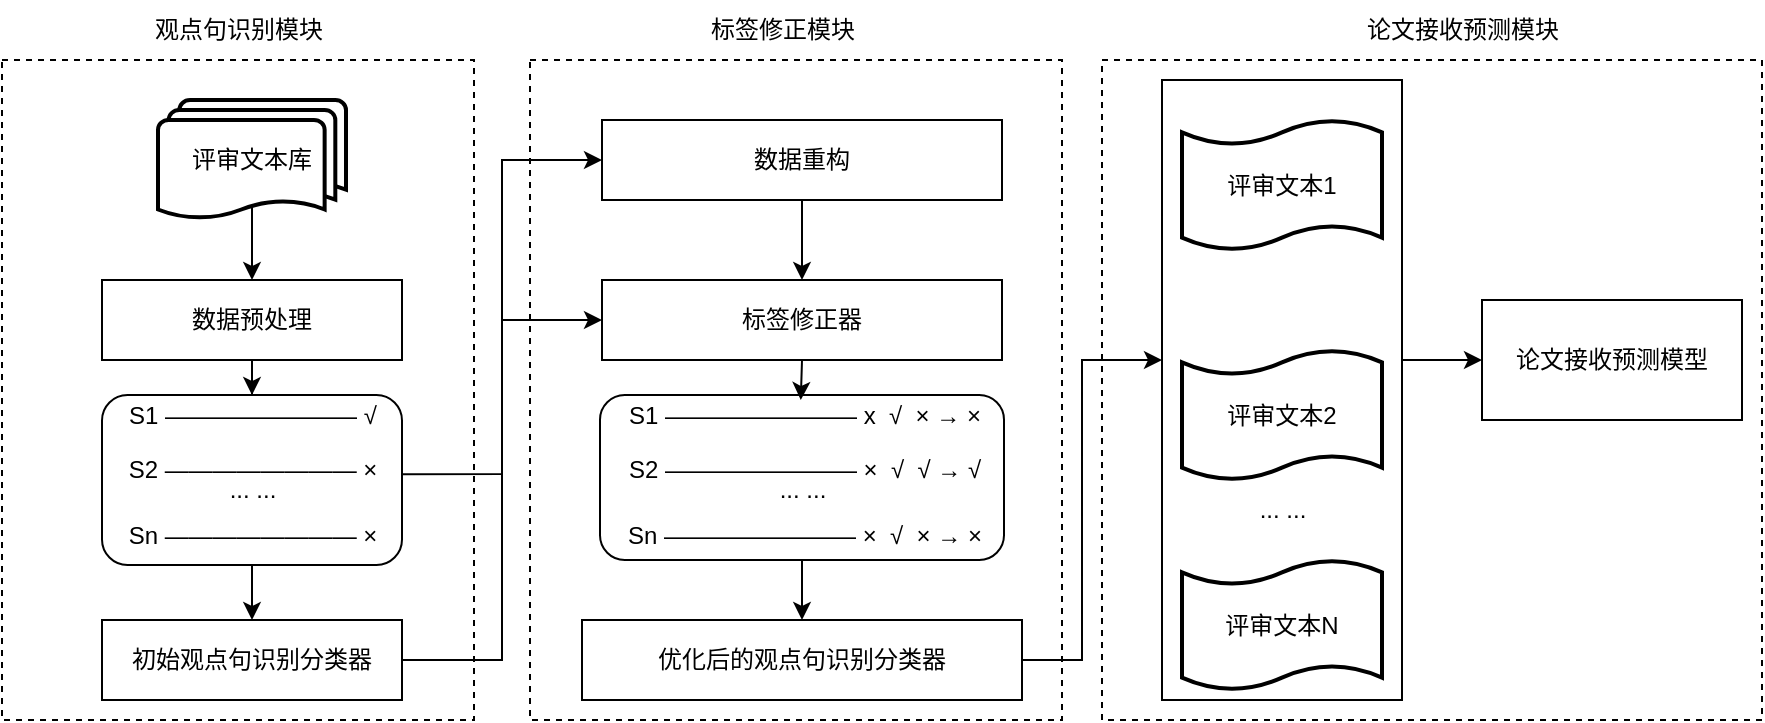 <mxfile version="20.8.20" type="github">
  <diagram name="第 1 页" id="DxMzXu_S8hJO9p1OmNMf">
    <mxGraphModel dx="1516" dy="829" grid="1" gridSize="10" guides="1" tooltips="1" connect="1" arrows="1" fold="1" page="1" pageScale="1" pageWidth="827" pageHeight="1169" math="1" shadow="0">
      <root>
        <mxCell id="0" />
        <mxCell id="1" parent="0" />
        <mxCell id="ts1XIlSox1IJjyQEblLA-91" value="" style="rounded=0;whiteSpace=wrap;html=1;dashed=1;" vertex="1" parent="1">
          <mxGeometry x="700" y="300" width="330" height="330" as="geometry" />
        </mxCell>
        <mxCell id="ts1XIlSox1IJjyQEblLA-88" value="" style="rounded=0;whiteSpace=wrap;html=1;dashed=1;" vertex="1" parent="1">
          <mxGeometry x="150" y="300" width="236" height="330" as="geometry" />
        </mxCell>
        <mxCell id="ts1XIlSox1IJjyQEblLA-86" value="" style="rounded=0;whiteSpace=wrap;html=1;dashed=1;" vertex="1" parent="1">
          <mxGeometry x="414" y="300" width="266" height="330" as="geometry" />
        </mxCell>
        <mxCell id="ts1XIlSox1IJjyQEblLA-90" value="" style="edgeStyle=orthogonalEdgeStyle;rounded=0;orthogonalLoop=1;jettySize=auto;html=1;" edge="1" parent="1" source="ts1XIlSox1IJjyQEblLA-85" target="ts1XIlSox1IJjyQEblLA-1">
          <mxGeometry relative="1" as="geometry">
            <Array as="points">
              <mxPoint x="860" y="450" />
              <mxPoint x="860" y="450" />
            </Array>
          </mxGeometry>
        </mxCell>
        <mxCell id="ts1XIlSox1IJjyQEblLA-85" value="" style="rounded=0;whiteSpace=wrap;html=1;" vertex="1" parent="1">
          <mxGeometry x="730" y="310" width="120" height="310" as="geometry" />
        </mxCell>
        <mxCell id="ts1XIlSox1IJjyQEblLA-1" value="论文接收预测模型" style="rounded=0;whiteSpace=wrap;html=1;" vertex="1" parent="1">
          <mxGeometry x="890" y="420" width="130" height="60" as="geometry" />
        </mxCell>
        <mxCell id="ts1XIlSox1IJjyQEblLA-18" value="标签修正模块" style="text;html=1;align=center;verticalAlign=middle;resizable=0;points=[];autosize=1;strokeColor=none;fillColor=none;" vertex="1" parent="1">
          <mxGeometry x="490" y="270" width="100" height="30" as="geometry" />
        </mxCell>
        <mxCell id="ts1XIlSox1IJjyQEblLA-20" value="观点句识别模块" style="text;html=1;align=center;verticalAlign=middle;resizable=0;points=[];autosize=1;strokeColor=none;fillColor=none;" vertex="1" parent="1">
          <mxGeometry x="213" y="270" width="110" height="30" as="geometry" />
        </mxCell>
        <mxCell id="ts1XIlSox1IJjyQEblLA-4" style="edgeStyle=orthogonalEdgeStyle;rounded=0;orthogonalLoop=1;jettySize=auto;html=1;exitX=0.5;exitY=0.88;exitDx=0;exitDy=0;exitPerimeter=0;" edge="1" parent="1" source="ts1XIlSox1IJjyQEblLA-2" target="ts1XIlSox1IJjyQEblLA-3">
          <mxGeometry relative="1" as="geometry" />
        </mxCell>
        <mxCell id="ts1XIlSox1IJjyQEblLA-2" value="评审文本库" style="strokeWidth=2;html=1;shape=mxgraph.flowchart.multi-document;whiteSpace=wrap;" vertex="1" parent="1">
          <mxGeometry x="228" y="320" width="94" height="60" as="geometry" />
        </mxCell>
        <mxCell id="ts1XIlSox1IJjyQEblLA-44" value="" style="edgeStyle=orthogonalEdgeStyle;rounded=0;orthogonalLoop=1;jettySize=auto;html=1;" edge="1" parent="1" source="ts1XIlSox1IJjyQEblLA-3" target="ts1XIlSox1IJjyQEblLA-31">
          <mxGeometry relative="1" as="geometry" />
        </mxCell>
        <mxCell id="ts1XIlSox1IJjyQEblLA-3" value="数据预处理" style="rounded=0;whiteSpace=wrap;html=1;" vertex="1" parent="1">
          <mxGeometry x="200" y="410" width="150" height="40" as="geometry" />
        </mxCell>
        <mxCell id="ts1XIlSox1IJjyQEblLA-46" value="" style="edgeStyle=orthogonalEdgeStyle;rounded=0;orthogonalLoop=1;jettySize=auto;html=1;" edge="1" parent="1" source="ts1XIlSox1IJjyQEblLA-31" target="ts1XIlSox1IJjyQEblLA-39">
          <mxGeometry relative="1" as="geometry" />
        </mxCell>
        <mxCell id="ts1XIlSox1IJjyQEblLA-31" value="" style="rounded=1;whiteSpace=wrap;html=1;" vertex="1" parent="1">
          <mxGeometry x="200" y="467.5" width="150" height="85" as="geometry" />
        </mxCell>
        <mxCell id="ts1XIlSox1IJjyQEblLA-32" value="S1 ———————— √" style="text;html=1;align=center;verticalAlign=middle;resizable=0;points=[];autosize=1;strokeColor=none;fillColor=none;" vertex="1" parent="1">
          <mxGeometry x="200" y="462.5" width="150" height="30" as="geometry" />
        </mxCell>
        <mxCell id="ts1XIlSox1IJjyQEblLA-33" value="S2 ———————— ×" style="text;html=1;align=center;verticalAlign=middle;resizable=0;points=[];autosize=1;strokeColor=none;fillColor=none;" vertex="1" parent="1">
          <mxGeometry x="200" y="490" width="150" height="30" as="geometry" />
        </mxCell>
        <mxCell id="ts1XIlSox1IJjyQEblLA-37" value="... ..." style="text;html=1;align=center;verticalAlign=middle;resizable=0;points=[];autosize=1;strokeColor=none;fillColor=none;" vertex="1" parent="1">
          <mxGeometry x="250" y="500" width="50" height="30" as="geometry" />
        </mxCell>
        <mxCell id="ts1XIlSox1IJjyQEblLA-38" value="Sn ———————— ×" style="text;html=1;align=center;verticalAlign=middle;resizable=0;points=[];autosize=1;strokeColor=none;fillColor=none;" vertex="1" parent="1">
          <mxGeometry x="200" y="522.5" width="150" height="30" as="geometry" />
        </mxCell>
        <mxCell id="ts1XIlSox1IJjyQEblLA-39" value="初始观点句识别分类器" style="rounded=0;whiteSpace=wrap;html=1;" vertex="1" parent="1">
          <mxGeometry x="200" y="580" width="150" height="40" as="geometry" />
        </mxCell>
        <mxCell id="ts1XIlSox1IJjyQEblLA-47" value="" style="endArrow=classic;html=1;rounded=0;entryX=0;entryY=0.5;entryDx=0;entryDy=0;" edge="1" parent="1" target="ts1XIlSox1IJjyQEblLA-54">
          <mxGeometry width="50" height="50" relative="1" as="geometry">
            <mxPoint x="350" y="507.08" as="sourcePoint" />
            <mxPoint x="400" y="310" as="targetPoint" />
            <Array as="points">
              <mxPoint x="400" y="507" />
              <mxPoint x="400" y="350" />
            </Array>
          </mxGeometry>
        </mxCell>
        <mxCell id="ts1XIlSox1IJjyQEblLA-71" value="" style="edgeStyle=orthogonalEdgeStyle;rounded=0;orthogonalLoop=1;jettySize=auto;html=1;" edge="1" parent="1" source="ts1XIlSox1IJjyQEblLA-48" target="ts1XIlSox1IJjyQEblLA-69">
          <mxGeometry relative="1" as="geometry" />
        </mxCell>
        <mxCell id="ts1XIlSox1IJjyQEblLA-48" value="" style="rounded=1;whiteSpace=wrap;html=1;" vertex="1" parent="1">
          <mxGeometry x="449" y="467.5" width="202" height="82.5" as="geometry" />
        </mxCell>
        <mxCell id="ts1XIlSox1IJjyQEblLA-49" value="S1 ———————— x&amp;nbsp; √&amp;nbsp; × → ×" style="text;html=1;align=center;verticalAlign=middle;resizable=0;points=[];autosize=1;strokeColor=none;fillColor=none;" vertex="1" parent="1">
          <mxGeometry x="451" y="462.5" width="200" height="30" as="geometry" />
        </mxCell>
        <mxCell id="ts1XIlSox1IJjyQEblLA-50" value="S2 ———————— ×&amp;nbsp; √&amp;nbsp; √ → √" style="text;html=1;align=center;verticalAlign=middle;resizable=0;points=[];autosize=1;strokeColor=none;fillColor=none;" vertex="1" parent="1">
          <mxGeometry x="451" y="490" width="200" height="30" as="geometry" />
        </mxCell>
        <mxCell id="ts1XIlSox1IJjyQEblLA-51" value="... ..." style="text;html=1;align=center;verticalAlign=middle;resizable=0;points=[];autosize=1;strokeColor=none;fillColor=none;" vertex="1" parent="1">
          <mxGeometry x="525" y="500" width="50" height="30" as="geometry" />
        </mxCell>
        <mxCell id="ts1XIlSox1IJjyQEblLA-52" value="Sn ———————— ×&amp;nbsp; √&amp;nbsp; × → ×" style="text;html=1;align=center;verticalAlign=middle;resizable=0;points=[];autosize=1;strokeColor=none;fillColor=none;" vertex="1" parent="1">
          <mxGeometry x="451" y="522.5" width="200" height="30" as="geometry" />
        </mxCell>
        <mxCell id="ts1XIlSox1IJjyQEblLA-66" style="edgeStyle=orthogonalEdgeStyle;rounded=0;orthogonalLoop=1;jettySize=auto;html=1;exitX=0.5;exitY=1;exitDx=0;exitDy=0;entryX=0.492;entryY=0.25;entryDx=0;entryDy=0;entryPerimeter=0;" edge="1" parent="1" source="ts1XIlSox1IJjyQEblLA-53" target="ts1XIlSox1IJjyQEblLA-49">
          <mxGeometry relative="1" as="geometry" />
        </mxCell>
        <mxCell id="ts1XIlSox1IJjyQEblLA-53" value="标签修正器" style="rounded=0;whiteSpace=wrap;html=1;" vertex="1" parent="1">
          <mxGeometry x="450" y="410" width="200" height="40" as="geometry" />
        </mxCell>
        <mxCell id="ts1XIlSox1IJjyQEblLA-55" style="edgeStyle=orthogonalEdgeStyle;rounded=0;orthogonalLoop=1;jettySize=auto;html=1;exitX=0.5;exitY=1;exitDx=0;exitDy=0;entryX=0.5;entryY=0;entryDx=0;entryDy=0;" edge="1" parent="1" source="ts1XIlSox1IJjyQEblLA-54" target="ts1XIlSox1IJjyQEblLA-53">
          <mxGeometry relative="1" as="geometry" />
        </mxCell>
        <mxCell id="ts1XIlSox1IJjyQEblLA-54" value="数据重构" style="rounded=0;whiteSpace=wrap;html=1;" vertex="1" parent="1">
          <mxGeometry x="450" y="330" width="200" height="40" as="geometry" />
        </mxCell>
        <mxCell id="ts1XIlSox1IJjyQEblLA-69" value="优化后的观点句识别分类器" style="rounded=0;whiteSpace=wrap;html=1;" vertex="1" parent="1">
          <mxGeometry x="440" y="580" width="220" height="40" as="geometry" />
        </mxCell>
        <mxCell id="ts1XIlSox1IJjyQEblLA-73" value="" style="endArrow=none;html=1;rounded=0;exitX=1;exitY=0.5;exitDx=0;exitDy=0;" edge="1" parent="1" source="ts1XIlSox1IJjyQEblLA-39">
          <mxGeometry width="50" height="50" relative="1" as="geometry">
            <mxPoint x="180" y="530" as="sourcePoint" />
            <mxPoint x="400" y="500" as="targetPoint" />
            <Array as="points">
              <mxPoint x="400" y="600" />
            </Array>
          </mxGeometry>
        </mxCell>
        <mxCell id="ts1XIlSox1IJjyQEblLA-74" value="" style="endArrow=classic;html=1;rounded=0;entryX=0;entryY=0.5;entryDx=0;entryDy=0;" edge="1" parent="1" target="ts1XIlSox1IJjyQEblLA-53">
          <mxGeometry width="50" height="50" relative="1" as="geometry">
            <mxPoint x="400" y="430" as="sourcePoint" />
            <mxPoint x="590" y="460" as="targetPoint" />
          </mxGeometry>
        </mxCell>
        <mxCell id="ts1XIlSox1IJjyQEblLA-75" value="评审文本1" style="shape=tape;whiteSpace=wrap;html=1;strokeWidth=2;size=0.19" vertex="1" parent="1">
          <mxGeometry x="740" y="330" width="100" height="65" as="geometry" />
        </mxCell>
        <mxCell id="ts1XIlSox1IJjyQEblLA-77" value="评审文本2" style="shape=tape;whiteSpace=wrap;html=1;strokeWidth=2;size=0.19" vertex="1" parent="1">
          <mxGeometry x="740" y="445" width="100" height="65" as="geometry" />
        </mxCell>
        <mxCell id="ts1XIlSox1IJjyQEblLA-78" value="评审文本N" style="shape=tape;whiteSpace=wrap;html=1;strokeWidth=2;size=0.19" vertex="1" parent="1">
          <mxGeometry x="740" y="550" width="100" height="65" as="geometry" />
        </mxCell>
        <mxCell id="ts1XIlSox1IJjyQEblLA-79" value="... ..." style="text;html=1;align=center;verticalAlign=middle;resizable=0;points=[];autosize=1;strokeColor=none;fillColor=none;" vertex="1" parent="1">
          <mxGeometry x="765" y="510" width="50" height="30" as="geometry" />
        </mxCell>
        <mxCell id="ts1XIlSox1IJjyQEblLA-82" value="" style="endArrow=none;html=1;rounded=0;exitX=1;exitY=0.5;exitDx=0;exitDy=0;" edge="1" parent="1" source="ts1XIlSox1IJjyQEblLA-69">
          <mxGeometry width="50" height="50" relative="1" as="geometry">
            <mxPoint x="510" y="490" as="sourcePoint" />
            <mxPoint x="710" y="450" as="targetPoint" />
            <Array as="points">
              <mxPoint x="690" y="600" />
              <mxPoint x="690" y="450" />
            </Array>
          </mxGeometry>
        </mxCell>
        <mxCell id="ts1XIlSox1IJjyQEblLA-89" value="" style="endArrow=classic;html=1;rounded=0;" edge="1" parent="1">
          <mxGeometry width="50" height="50" relative="1" as="geometry">
            <mxPoint x="710" y="450" as="sourcePoint" />
            <mxPoint x="730" y="450" as="targetPoint" />
          </mxGeometry>
        </mxCell>
        <mxCell id="ts1XIlSox1IJjyQEblLA-92" value="论文接收预测模块" style="text;html=1;align=center;verticalAlign=middle;resizable=0;points=[];autosize=1;strokeColor=none;fillColor=none;" vertex="1" parent="1">
          <mxGeometry x="820" y="270" width="120" height="30" as="geometry" />
        </mxCell>
      </root>
    </mxGraphModel>
  </diagram>
</mxfile>
